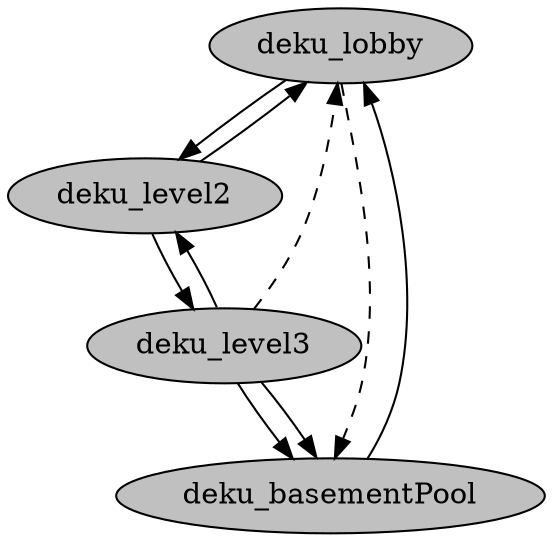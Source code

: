 digraph map {
	node [style=filled, fillcolor=grey]
	deku_lobby -> deku_level2
	deku_level2 -> deku_lobby
	deku_level2 -> deku_level3
	deku_level3 -> deku_level2
	deku_level3 -> deku_basementPool
	deku_level3 -> deku_lobby [style=dashed]
	deku_level3 -> deku_basementPool
	deku_basementPool -> deku_lobby
	deku_lobby -> deku_basementPool [style=dashed]
}
